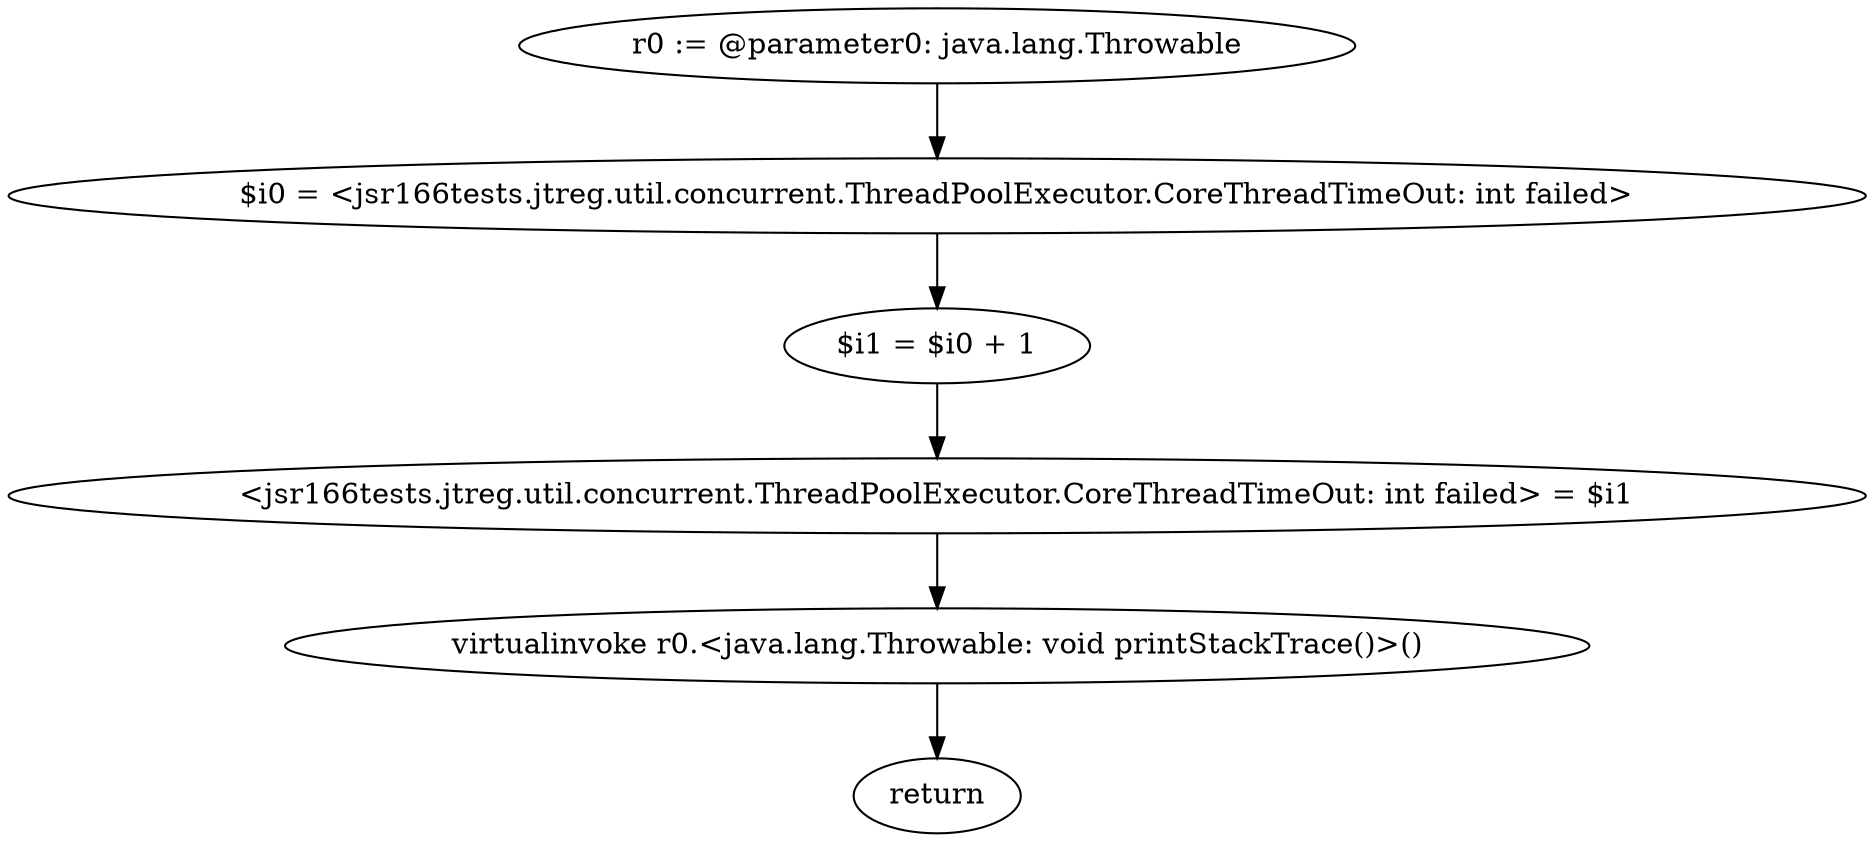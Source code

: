 digraph "unitGraph" {
    "r0 := @parameter0: java.lang.Throwable"
    "$i0 = <jsr166tests.jtreg.util.concurrent.ThreadPoolExecutor.CoreThreadTimeOut: int failed>"
    "$i1 = $i0 + 1"
    "<jsr166tests.jtreg.util.concurrent.ThreadPoolExecutor.CoreThreadTimeOut: int failed> = $i1"
    "virtualinvoke r0.<java.lang.Throwable: void printStackTrace()>()"
    "return"
    "r0 := @parameter0: java.lang.Throwable"->"$i0 = <jsr166tests.jtreg.util.concurrent.ThreadPoolExecutor.CoreThreadTimeOut: int failed>";
    "$i0 = <jsr166tests.jtreg.util.concurrent.ThreadPoolExecutor.CoreThreadTimeOut: int failed>"->"$i1 = $i0 + 1";
    "$i1 = $i0 + 1"->"<jsr166tests.jtreg.util.concurrent.ThreadPoolExecutor.CoreThreadTimeOut: int failed> = $i1";
    "<jsr166tests.jtreg.util.concurrent.ThreadPoolExecutor.CoreThreadTimeOut: int failed> = $i1"->"virtualinvoke r0.<java.lang.Throwable: void printStackTrace()>()";
    "virtualinvoke r0.<java.lang.Throwable: void printStackTrace()>()"->"return";
}
